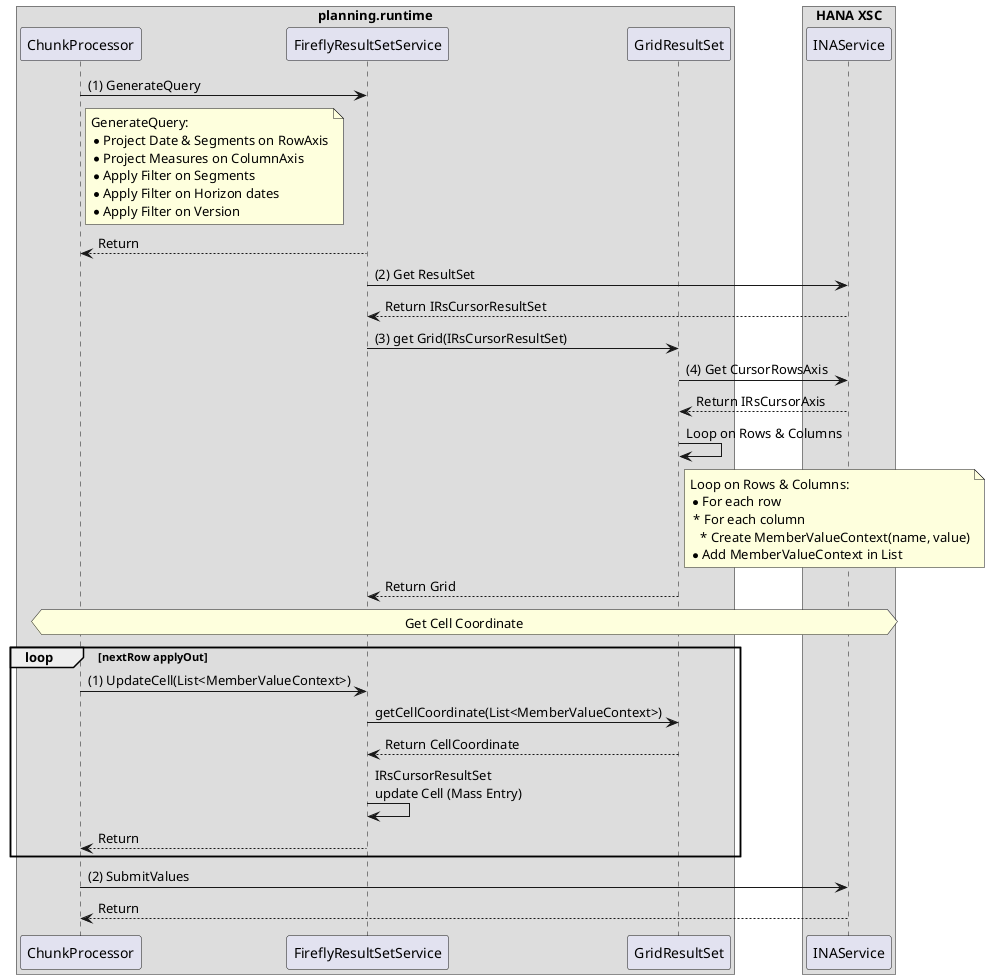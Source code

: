 @startuml

box "planning.runtime"
participant ChunkProcessor
participant FireflyResultSetService
participant GridResultSet
end box

box "HANA XSC"
participant INAService
end box


ChunkProcessor -> FireflyResultSetService: (1) GenerateQuery
note right ChunkProcessor
GenerateQuery:
* Project Date & Segments on RowAxis
* Project Measures on ColumnAxis
* Apply Filter on Segments
* Apply Filter on Horizon dates
* Apply Filter on Version
end note

FireflyResultSetService --> ChunkProcessor: Return

FireflyResultSetService -> INAService: (2) Get ResultSet
INAService --> FireflyResultSetService: Return IRsCursorResultSet

FireflyResultSetService -> GridResultSet: (3) get Grid(IRsCursorResultSet)

GridResultSet -> INAService: (4) Get CursorRowsAxis
INAService --> GridResultSet: Return IRsCursorAxis 

GridResultSet -> GridResultSet: Loop on Rows & Columns
note right GridResultSet
Loop on Rows & Columns:
* For each row
 * For each column
   * Create MemberValueContext(name, value)
* Add MemberValueContext in List
end note

GridResultSet --> FireflyResultSetService: Return Grid
hnote across:Get Cell Coordinate

loop nextRow applyOut
            ChunkProcessor -> FireflyResultSetService: (1) UpdateCell(List<MemberValueContext>)
FireflyResultSetService -> GridResultSet: getCellCoordinate(List<MemberValueContext>)
GridResultSet --> FireflyResultSetService: Return CellCoordinate
FireflyResultSetService -> FireflyResultSetService: IRsCursorResultSet \nupdate Cell (Mass Entry)
FireflyResultSetService --> ChunkProcessor: Return
end

ChunkProcessor -> INAService: (2) SubmitValues
INAService --> ChunkProcessor: Return
@enduml